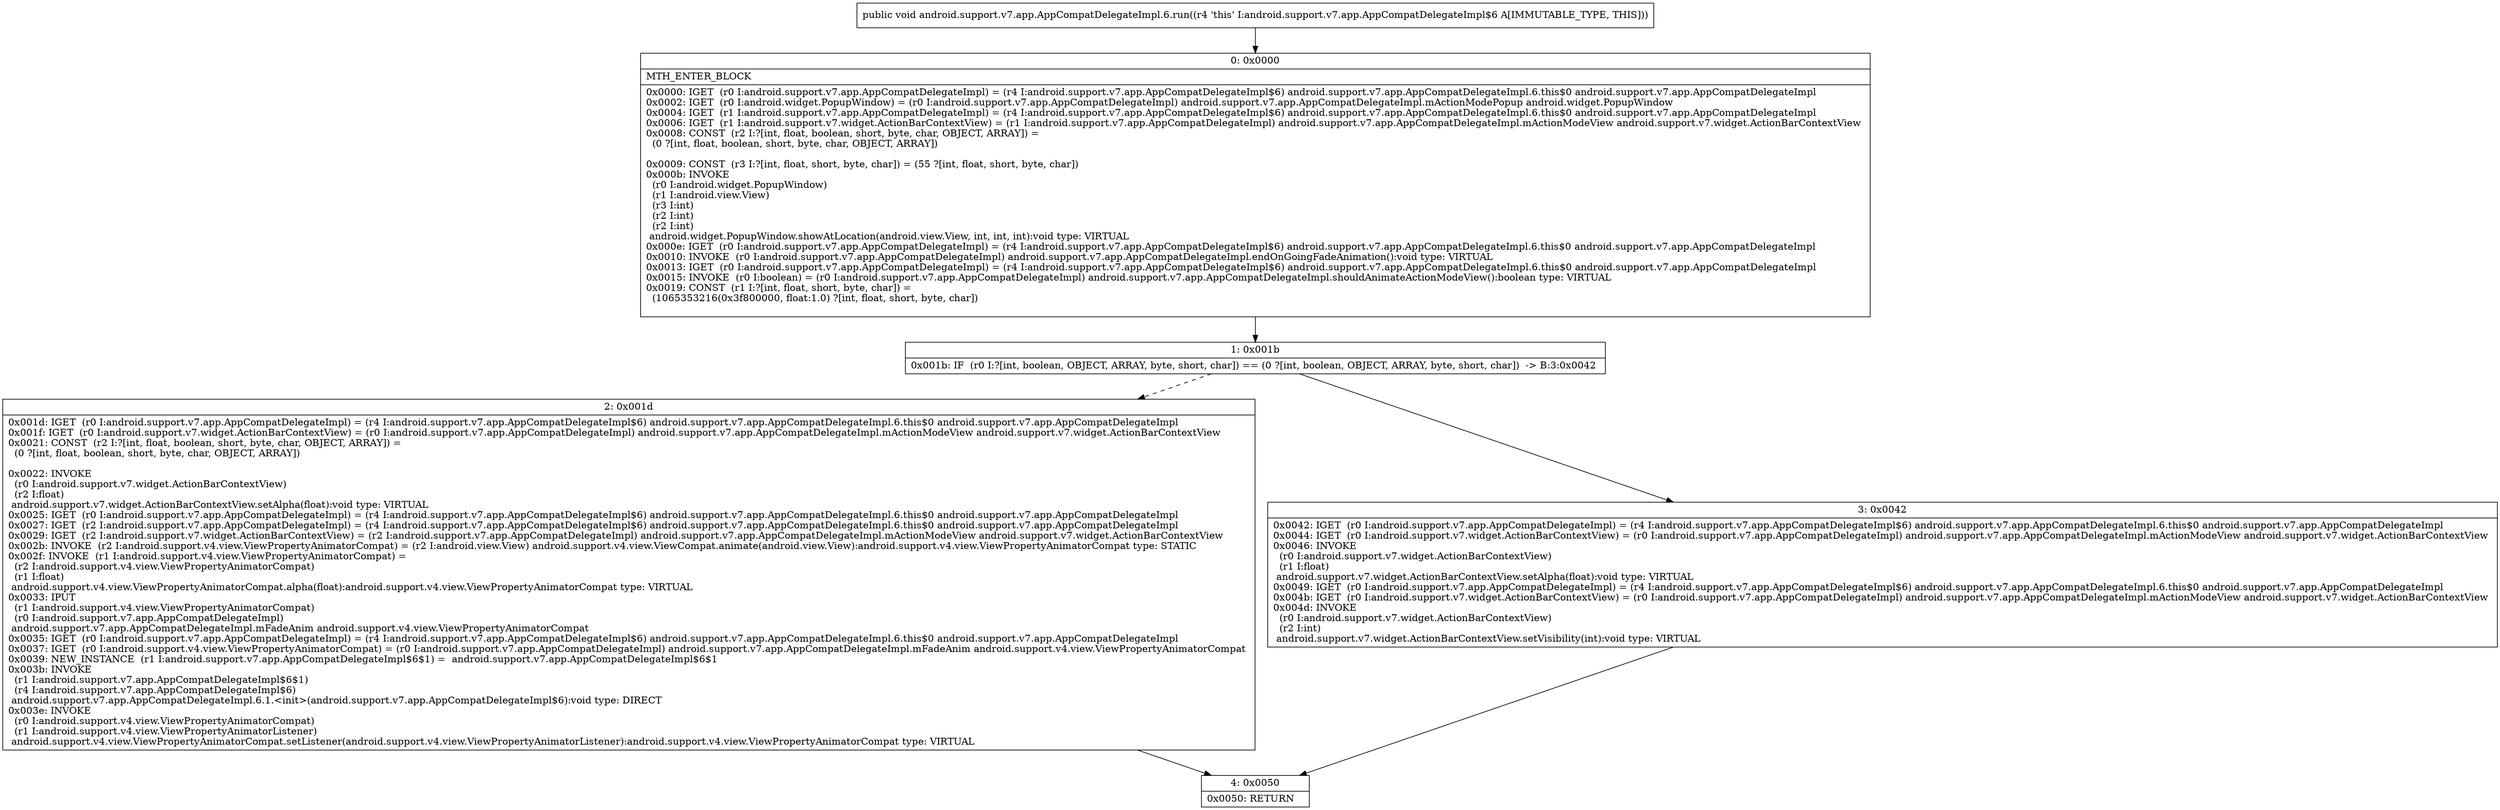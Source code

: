 digraph "CFG forandroid.support.v7.app.AppCompatDelegateImpl.6.run()V" {
Node_0 [shape=record,label="{0\:\ 0x0000|MTH_ENTER_BLOCK\l|0x0000: IGET  (r0 I:android.support.v7.app.AppCompatDelegateImpl) = (r4 I:android.support.v7.app.AppCompatDelegateImpl$6) android.support.v7.app.AppCompatDelegateImpl.6.this$0 android.support.v7.app.AppCompatDelegateImpl \l0x0002: IGET  (r0 I:android.widget.PopupWindow) = (r0 I:android.support.v7.app.AppCompatDelegateImpl) android.support.v7.app.AppCompatDelegateImpl.mActionModePopup android.widget.PopupWindow \l0x0004: IGET  (r1 I:android.support.v7.app.AppCompatDelegateImpl) = (r4 I:android.support.v7.app.AppCompatDelegateImpl$6) android.support.v7.app.AppCompatDelegateImpl.6.this$0 android.support.v7.app.AppCompatDelegateImpl \l0x0006: IGET  (r1 I:android.support.v7.widget.ActionBarContextView) = (r1 I:android.support.v7.app.AppCompatDelegateImpl) android.support.v7.app.AppCompatDelegateImpl.mActionModeView android.support.v7.widget.ActionBarContextView \l0x0008: CONST  (r2 I:?[int, float, boolean, short, byte, char, OBJECT, ARRAY]) = \l  (0 ?[int, float, boolean, short, byte, char, OBJECT, ARRAY])\l \l0x0009: CONST  (r3 I:?[int, float, short, byte, char]) = (55 ?[int, float, short, byte, char]) \l0x000b: INVOKE  \l  (r0 I:android.widget.PopupWindow)\l  (r1 I:android.view.View)\l  (r3 I:int)\l  (r2 I:int)\l  (r2 I:int)\l android.widget.PopupWindow.showAtLocation(android.view.View, int, int, int):void type: VIRTUAL \l0x000e: IGET  (r0 I:android.support.v7.app.AppCompatDelegateImpl) = (r4 I:android.support.v7.app.AppCompatDelegateImpl$6) android.support.v7.app.AppCompatDelegateImpl.6.this$0 android.support.v7.app.AppCompatDelegateImpl \l0x0010: INVOKE  (r0 I:android.support.v7.app.AppCompatDelegateImpl) android.support.v7.app.AppCompatDelegateImpl.endOnGoingFadeAnimation():void type: VIRTUAL \l0x0013: IGET  (r0 I:android.support.v7.app.AppCompatDelegateImpl) = (r4 I:android.support.v7.app.AppCompatDelegateImpl$6) android.support.v7.app.AppCompatDelegateImpl.6.this$0 android.support.v7.app.AppCompatDelegateImpl \l0x0015: INVOKE  (r0 I:boolean) = (r0 I:android.support.v7.app.AppCompatDelegateImpl) android.support.v7.app.AppCompatDelegateImpl.shouldAnimateActionModeView():boolean type: VIRTUAL \l0x0019: CONST  (r1 I:?[int, float, short, byte, char]) = \l  (1065353216(0x3f800000, float:1.0) ?[int, float, short, byte, char])\l \l}"];
Node_1 [shape=record,label="{1\:\ 0x001b|0x001b: IF  (r0 I:?[int, boolean, OBJECT, ARRAY, byte, short, char]) == (0 ?[int, boolean, OBJECT, ARRAY, byte, short, char])  \-\> B:3:0x0042 \l}"];
Node_2 [shape=record,label="{2\:\ 0x001d|0x001d: IGET  (r0 I:android.support.v7.app.AppCompatDelegateImpl) = (r4 I:android.support.v7.app.AppCompatDelegateImpl$6) android.support.v7.app.AppCompatDelegateImpl.6.this$0 android.support.v7.app.AppCompatDelegateImpl \l0x001f: IGET  (r0 I:android.support.v7.widget.ActionBarContextView) = (r0 I:android.support.v7.app.AppCompatDelegateImpl) android.support.v7.app.AppCompatDelegateImpl.mActionModeView android.support.v7.widget.ActionBarContextView \l0x0021: CONST  (r2 I:?[int, float, boolean, short, byte, char, OBJECT, ARRAY]) = \l  (0 ?[int, float, boolean, short, byte, char, OBJECT, ARRAY])\l \l0x0022: INVOKE  \l  (r0 I:android.support.v7.widget.ActionBarContextView)\l  (r2 I:float)\l android.support.v7.widget.ActionBarContextView.setAlpha(float):void type: VIRTUAL \l0x0025: IGET  (r0 I:android.support.v7.app.AppCompatDelegateImpl) = (r4 I:android.support.v7.app.AppCompatDelegateImpl$6) android.support.v7.app.AppCompatDelegateImpl.6.this$0 android.support.v7.app.AppCompatDelegateImpl \l0x0027: IGET  (r2 I:android.support.v7.app.AppCompatDelegateImpl) = (r4 I:android.support.v7.app.AppCompatDelegateImpl$6) android.support.v7.app.AppCompatDelegateImpl.6.this$0 android.support.v7.app.AppCompatDelegateImpl \l0x0029: IGET  (r2 I:android.support.v7.widget.ActionBarContextView) = (r2 I:android.support.v7.app.AppCompatDelegateImpl) android.support.v7.app.AppCompatDelegateImpl.mActionModeView android.support.v7.widget.ActionBarContextView \l0x002b: INVOKE  (r2 I:android.support.v4.view.ViewPropertyAnimatorCompat) = (r2 I:android.view.View) android.support.v4.view.ViewCompat.animate(android.view.View):android.support.v4.view.ViewPropertyAnimatorCompat type: STATIC \l0x002f: INVOKE  (r1 I:android.support.v4.view.ViewPropertyAnimatorCompat) = \l  (r2 I:android.support.v4.view.ViewPropertyAnimatorCompat)\l  (r1 I:float)\l android.support.v4.view.ViewPropertyAnimatorCompat.alpha(float):android.support.v4.view.ViewPropertyAnimatorCompat type: VIRTUAL \l0x0033: IPUT  \l  (r1 I:android.support.v4.view.ViewPropertyAnimatorCompat)\l  (r0 I:android.support.v7.app.AppCompatDelegateImpl)\l android.support.v7.app.AppCompatDelegateImpl.mFadeAnim android.support.v4.view.ViewPropertyAnimatorCompat \l0x0035: IGET  (r0 I:android.support.v7.app.AppCompatDelegateImpl) = (r4 I:android.support.v7.app.AppCompatDelegateImpl$6) android.support.v7.app.AppCompatDelegateImpl.6.this$0 android.support.v7.app.AppCompatDelegateImpl \l0x0037: IGET  (r0 I:android.support.v4.view.ViewPropertyAnimatorCompat) = (r0 I:android.support.v7.app.AppCompatDelegateImpl) android.support.v7.app.AppCompatDelegateImpl.mFadeAnim android.support.v4.view.ViewPropertyAnimatorCompat \l0x0039: NEW_INSTANCE  (r1 I:android.support.v7.app.AppCompatDelegateImpl$6$1) =  android.support.v7.app.AppCompatDelegateImpl$6$1 \l0x003b: INVOKE  \l  (r1 I:android.support.v7.app.AppCompatDelegateImpl$6$1)\l  (r4 I:android.support.v7.app.AppCompatDelegateImpl$6)\l android.support.v7.app.AppCompatDelegateImpl.6.1.\<init\>(android.support.v7.app.AppCompatDelegateImpl$6):void type: DIRECT \l0x003e: INVOKE  \l  (r0 I:android.support.v4.view.ViewPropertyAnimatorCompat)\l  (r1 I:android.support.v4.view.ViewPropertyAnimatorListener)\l android.support.v4.view.ViewPropertyAnimatorCompat.setListener(android.support.v4.view.ViewPropertyAnimatorListener):android.support.v4.view.ViewPropertyAnimatorCompat type: VIRTUAL \l}"];
Node_3 [shape=record,label="{3\:\ 0x0042|0x0042: IGET  (r0 I:android.support.v7.app.AppCompatDelegateImpl) = (r4 I:android.support.v7.app.AppCompatDelegateImpl$6) android.support.v7.app.AppCompatDelegateImpl.6.this$0 android.support.v7.app.AppCompatDelegateImpl \l0x0044: IGET  (r0 I:android.support.v7.widget.ActionBarContextView) = (r0 I:android.support.v7.app.AppCompatDelegateImpl) android.support.v7.app.AppCompatDelegateImpl.mActionModeView android.support.v7.widget.ActionBarContextView \l0x0046: INVOKE  \l  (r0 I:android.support.v7.widget.ActionBarContextView)\l  (r1 I:float)\l android.support.v7.widget.ActionBarContextView.setAlpha(float):void type: VIRTUAL \l0x0049: IGET  (r0 I:android.support.v7.app.AppCompatDelegateImpl) = (r4 I:android.support.v7.app.AppCompatDelegateImpl$6) android.support.v7.app.AppCompatDelegateImpl.6.this$0 android.support.v7.app.AppCompatDelegateImpl \l0x004b: IGET  (r0 I:android.support.v7.widget.ActionBarContextView) = (r0 I:android.support.v7.app.AppCompatDelegateImpl) android.support.v7.app.AppCompatDelegateImpl.mActionModeView android.support.v7.widget.ActionBarContextView \l0x004d: INVOKE  \l  (r0 I:android.support.v7.widget.ActionBarContextView)\l  (r2 I:int)\l android.support.v7.widget.ActionBarContextView.setVisibility(int):void type: VIRTUAL \l}"];
Node_4 [shape=record,label="{4\:\ 0x0050|0x0050: RETURN   \l}"];
MethodNode[shape=record,label="{public void android.support.v7.app.AppCompatDelegateImpl.6.run((r4 'this' I:android.support.v7.app.AppCompatDelegateImpl$6 A[IMMUTABLE_TYPE, THIS])) }"];
MethodNode -> Node_0;
Node_0 -> Node_1;
Node_1 -> Node_2[style=dashed];
Node_1 -> Node_3;
Node_2 -> Node_4;
Node_3 -> Node_4;
}

